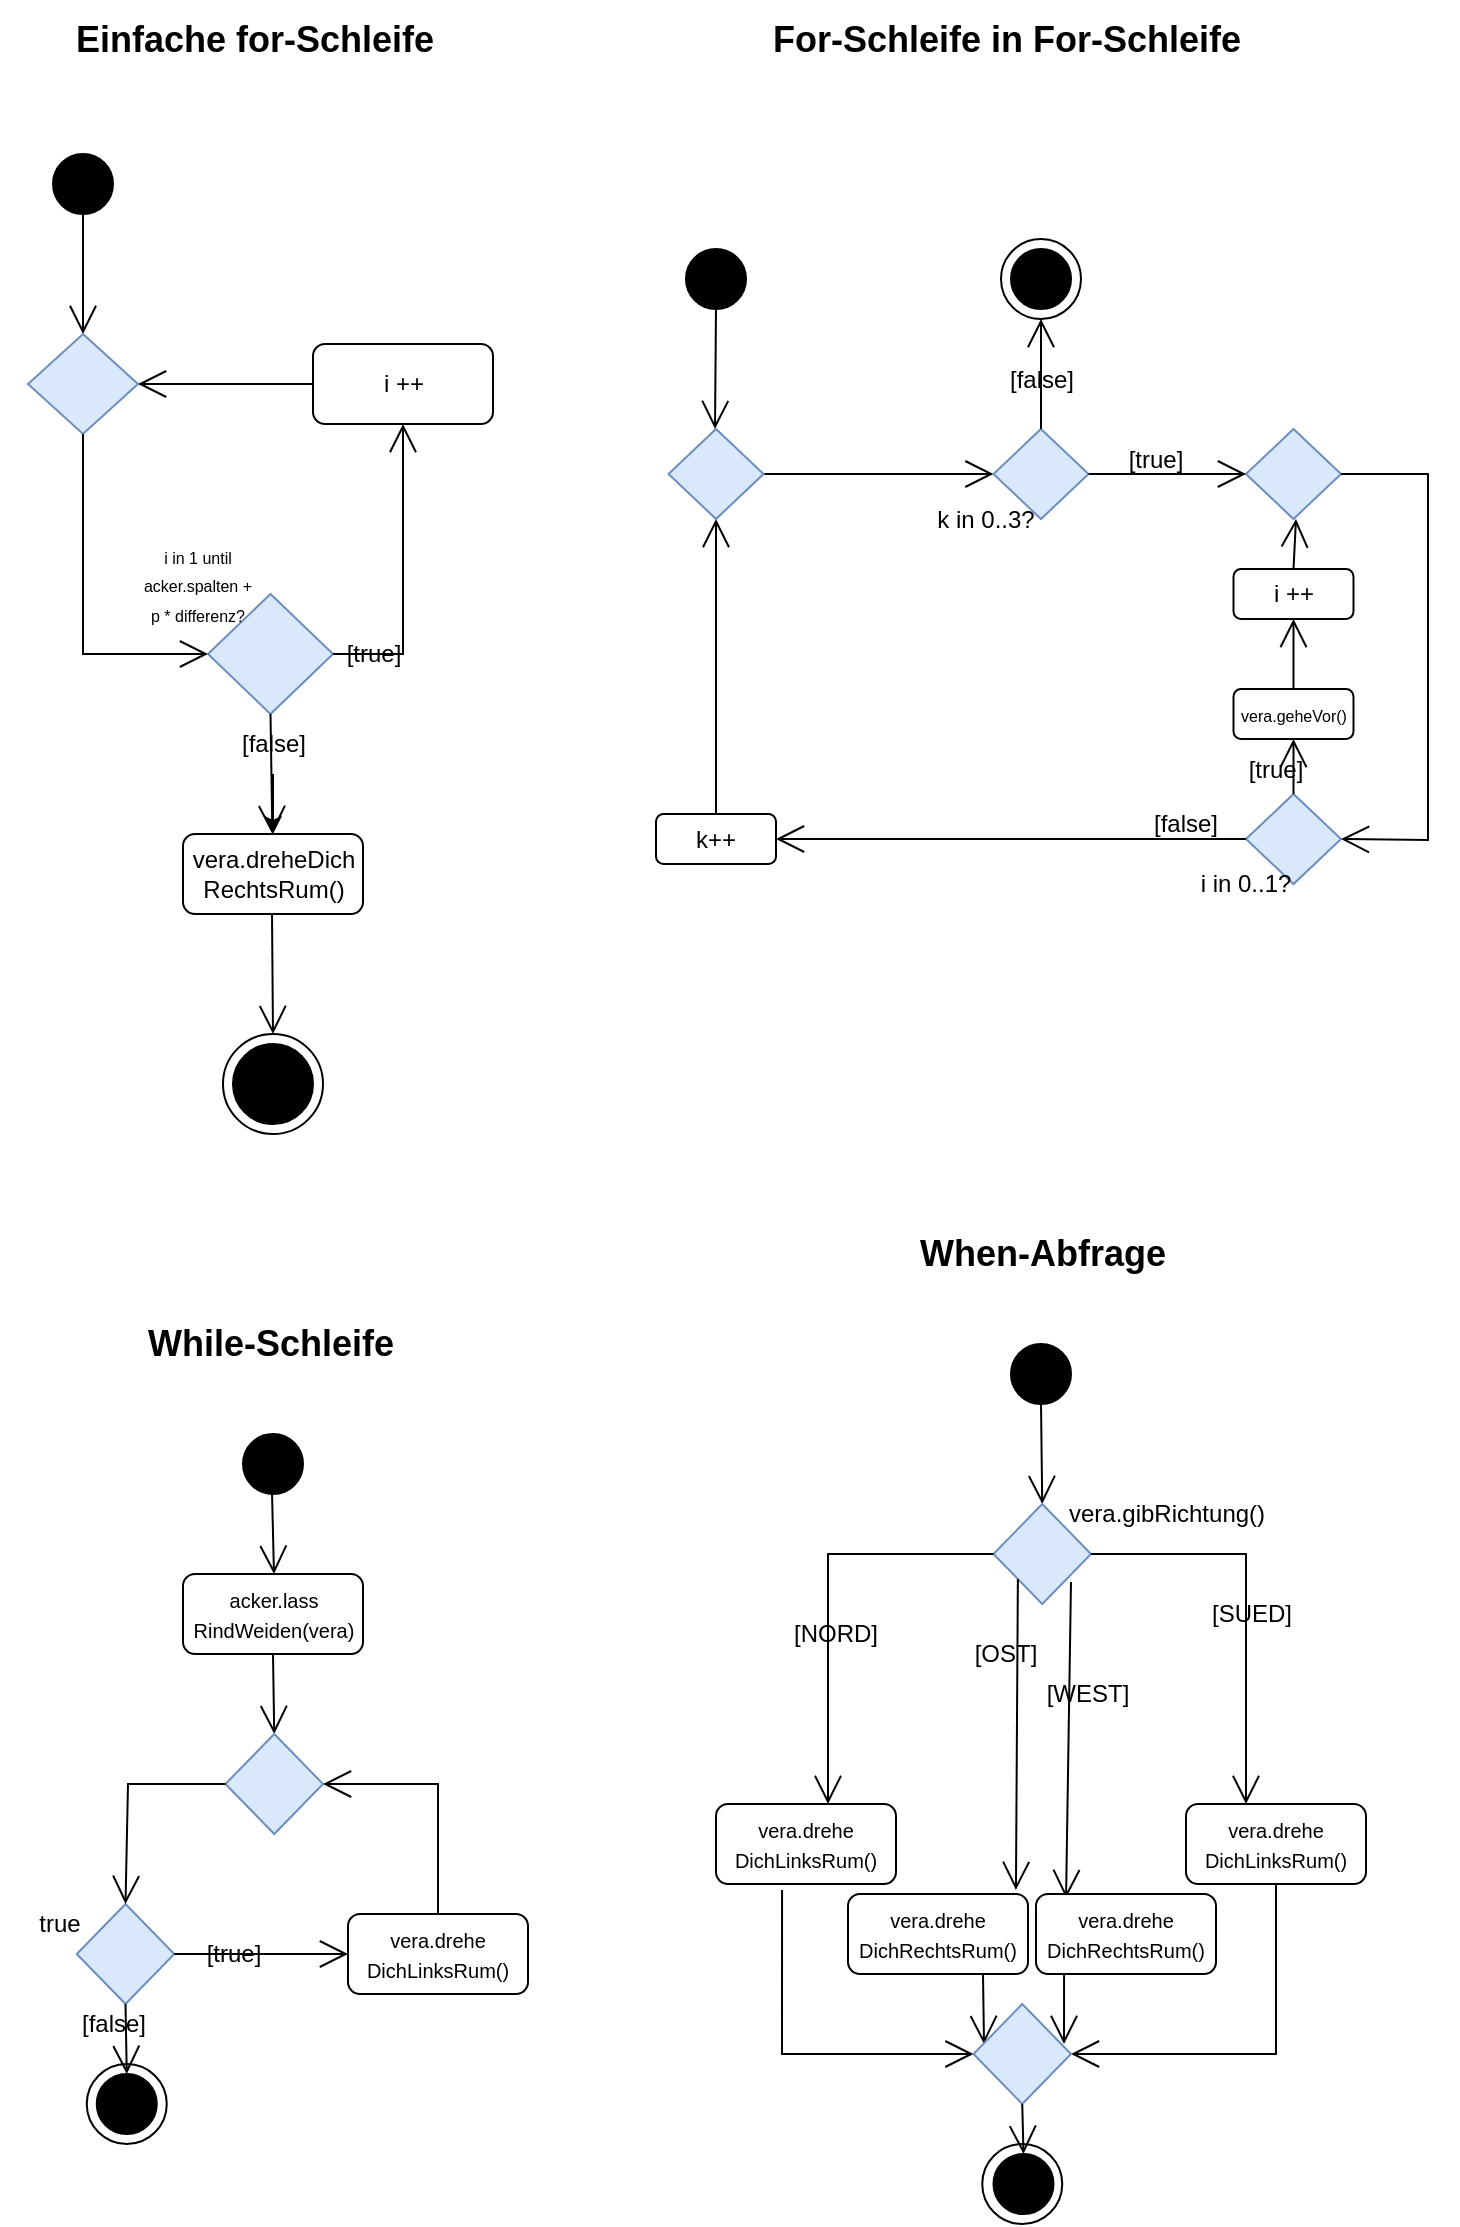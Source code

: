 <mxfile version="26.0.6" pages="2">
  <diagram name="Seite-1" id="B0YI41_dNEJYb-Yr5A8I">
    <mxGraphModel dx="1464" dy="774" grid="1" gridSize="10" guides="1" tooltips="1" connect="1" arrows="1" fold="1" page="1" pageScale="1" pageWidth="827" pageHeight="1169" math="0" shadow="0">
      <root>
        <mxCell id="0" />
        <mxCell id="1" parent="0" />
        <mxCell id="b0nGbMxbhNJSgptDqxXZ-1" value="" style="ellipse;whiteSpace=wrap;html=1;aspect=fixed;fillColor=#000000;" parent="1" vertex="1">
          <mxGeometry x="112.5" y="130" width="30" height="30" as="geometry" />
        </mxCell>
        <mxCell id="b0nGbMxbhNJSgptDqxXZ-2" value="" style="endArrow=open;endFill=1;endSize=12;html=1;rounded=0;exitX=0.5;exitY=1;exitDx=0;exitDy=0;" parent="1" source="b0nGbMxbhNJSgptDqxXZ-1" edge="1">
          <mxGeometry width="160" relative="1" as="geometry">
            <mxPoint x="122.5" y="320" as="sourcePoint" />
            <mxPoint x="127.5" y="220" as="targetPoint" />
          </mxGeometry>
        </mxCell>
        <mxCell id="b0nGbMxbhNJSgptDqxXZ-3" value="" style="rhombus;whiteSpace=wrap;html=1;fillColor=#dae8fc;strokeColor=#6c8ebf;" parent="1" vertex="1">
          <mxGeometry x="100" y="220" width="55" height="50" as="geometry" />
        </mxCell>
        <mxCell id="b0nGbMxbhNJSgptDqxXZ-4" value="" style="endArrow=open;endFill=1;endSize=12;html=1;rounded=0;entryX=1;entryY=0.5;entryDx=0;entryDy=0;exitX=0;exitY=0.5;exitDx=0;exitDy=0;" parent="1" source="b0nGbMxbhNJSgptDqxXZ-5" target="b0nGbMxbhNJSgptDqxXZ-3" edge="1">
          <mxGeometry width="160" relative="1" as="geometry">
            <mxPoint x="302.5" y="260" as="sourcePoint" />
            <mxPoint x="222.5" y="270" as="targetPoint" />
          </mxGeometry>
        </mxCell>
        <mxCell id="b0nGbMxbhNJSgptDqxXZ-5" value="i ++" style="rounded=1;whiteSpace=wrap;html=1;" parent="1" vertex="1">
          <mxGeometry x="242.5" y="225" width="90" height="40" as="geometry" />
        </mxCell>
        <mxCell id="b0nGbMxbhNJSgptDqxXZ-6" value="" style="endArrow=open;endFill=1;endSize=12;html=1;rounded=0;exitX=0.5;exitY=1;exitDx=0;exitDy=0;entryX=0;entryY=0.5;entryDx=0;entryDy=0;" parent="1" source="b0nGbMxbhNJSgptDqxXZ-3" target="b0nGbMxbhNJSgptDqxXZ-7" edge="1">
          <mxGeometry width="160" relative="1" as="geometry">
            <mxPoint x="287.5" y="420" as="sourcePoint" />
            <mxPoint x="232.5" y="400" as="targetPoint" />
            <Array as="points">
              <mxPoint x="127.5" y="380" />
            </Array>
          </mxGeometry>
        </mxCell>
        <mxCell id="b0nGbMxbhNJSgptDqxXZ-7" value="" style="rhombus;whiteSpace=wrap;html=1;fillColor=#dae8fc;strokeColor=#6c8ebf;" parent="1" vertex="1">
          <mxGeometry x="190" y="350" width="62.5" height="60" as="geometry" />
        </mxCell>
        <mxCell id="b0nGbMxbhNJSgptDqxXZ-9" value="" style="endArrow=open;endFill=1;endSize=12;html=1;rounded=0;entryX=0.5;entryY=1;entryDx=0;entryDy=0;exitX=1;exitY=0.5;exitDx=0;exitDy=0;" parent="1" source="b0nGbMxbhNJSgptDqxXZ-7" target="b0nGbMxbhNJSgptDqxXZ-5" edge="1">
          <mxGeometry width="160" relative="1" as="geometry">
            <mxPoint x="477.5" y="310" as="sourcePoint" />
            <mxPoint x="342.5" y="310" as="targetPoint" />
            <Array as="points">
              <mxPoint x="287.5" y="380" />
            </Array>
          </mxGeometry>
        </mxCell>
        <mxCell id="b0nGbMxbhNJSgptDqxXZ-10" value="" style="endArrow=open;endFill=1;endSize=12;html=1;rounded=0;exitX=0.5;exitY=1;exitDx=0;exitDy=0;" parent="1" source="b0nGbMxbhNJSgptDqxXZ-7" target="b0nGbMxbhNJSgptDqxXZ-11" edge="1">
          <mxGeometry width="160" relative="1" as="geometry">
            <mxPoint x="312.5" y="580" as="sourcePoint" />
            <mxPoint x="272.5" y="560" as="targetPoint" />
          </mxGeometry>
        </mxCell>
        <mxCell id="b0nGbMxbhNJSgptDqxXZ-11" value="vera.dreheDich&lt;div&gt;RechtsRum()&lt;/div&gt;" style="rounded=1;whiteSpace=wrap;html=1;" parent="1" vertex="1">
          <mxGeometry x="177.5" y="470" width="90" height="40" as="geometry" />
        </mxCell>
        <mxCell id="b0nGbMxbhNJSgptDqxXZ-12" value="" style="endArrow=open;endFill=1;endSize=12;html=1;rounded=0;exitX=0.5;exitY=1;exitDx=0;exitDy=0;" parent="1" edge="1">
          <mxGeometry width="160" relative="1" as="geometry">
            <mxPoint x="222" y="510" as="sourcePoint" />
            <mxPoint x="222.5" y="570" as="targetPoint" />
          </mxGeometry>
        </mxCell>
        <mxCell id="b0nGbMxbhNJSgptDqxXZ-13" value="" style="ellipse;whiteSpace=wrap;html=1;aspect=fixed;fillColor=#000000;" parent="1" vertex="1">
          <mxGeometry x="202.5" y="575" width="40" height="40" as="geometry" />
        </mxCell>
        <mxCell id="b0nGbMxbhNJSgptDqxXZ-14" value="" style="ellipse;whiteSpace=wrap;html=1;aspect=fixed;fillColor=none;" parent="1" vertex="1">
          <mxGeometry x="197.5" y="570" width="50" height="50" as="geometry" />
        </mxCell>
        <mxCell id="b0nGbMxbhNJSgptDqxXZ-15" value="[true]" style="text;html=1;align=center;verticalAlign=middle;whiteSpace=wrap;rounded=0;" parent="1" vertex="1">
          <mxGeometry x="242.5" y="365" width="60" height="30" as="geometry" />
        </mxCell>
        <mxCell id="b0nGbMxbhNJSgptDqxXZ-61" value="" style="edgeStyle=orthogonalEdgeStyle;rounded=0;orthogonalLoop=1;jettySize=auto;html=1;" parent="1" source="b0nGbMxbhNJSgptDqxXZ-16" target="b0nGbMxbhNJSgptDqxXZ-11" edge="1">
          <mxGeometry relative="1" as="geometry" />
        </mxCell>
        <mxCell id="b0nGbMxbhNJSgptDqxXZ-16" value="[false]" style="text;html=1;align=center;verticalAlign=middle;whiteSpace=wrap;rounded=0;" parent="1" vertex="1">
          <mxGeometry x="192.5" y="410" width="60" height="30" as="geometry" />
        </mxCell>
        <mxCell id="b0nGbMxbhNJSgptDqxXZ-17" value="&lt;b&gt;&lt;font style=&quot;font-size: 18px;&quot;&gt;Einfache for-Schleife&lt;/font&gt;&lt;/b&gt;" style="text;html=1;align=center;verticalAlign=middle;resizable=0;points=[];autosize=1;strokeColor=none;fillColor=none;" parent="1" vertex="1">
          <mxGeometry x="112.5" y="53" width="200" height="40" as="geometry" />
        </mxCell>
        <mxCell id="b0nGbMxbhNJSgptDqxXZ-18" value="&lt;b&gt;&lt;font style=&quot;font-size: 18px;&quot;&gt;For-Schleife in For-Schleife&lt;/font&gt;&lt;/b&gt;" style="text;html=1;align=center;verticalAlign=middle;resizable=0;points=[];autosize=1;strokeColor=none;fillColor=none;" parent="1" vertex="1">
          <mxGeometry x="459" y="53" width="260" height="40" as="geometry" />
        </mxCell>
        <mxCell id="b0nGbMxbhNJSgptDqxXZ-50" value="" style="ellipse;whiteSpace=wrap;html=1;aspect=fixed;fillColor=#000000;" parent="1" vertex="1">
          <mxGeometry x="429" y="177.5" width="30" height="30" as="geometry" />
        </mxCell>
        <mxCell id="b0nGbMxbhNJSgptDqxXZ-52" value="" style="endArrow=open;endFill=1;endSize=12;html=1;rounded=0;exitX=0.5;exitY=1;exitDx=0;exitDy=0;" parent="1" edge="1">
          <mxGeometry width="160" relative="1" as="geometry">
            <mxPoint x="444" y="207.5" as="sourcePoint" />
            <mxPoint x="443.5" y="267.5" as="targetPoint" />
          </mxGeometry>
        </mxCell>
        <mxCell id="b0nGbMxbhNJSgptDqxXZ-53" value="" style="endArrow=open;endFill=1;endSize=12;html=1;rounded=0;exitX=1;exitY=0.5;exitDx=0;exitDy=0;entryX=0;entryY=0.5;entryDx=0;entryDy=0;" parent="1" source="b0nGbMxbhNJSgptDqxXZ-73" target="b0nGbMxbhNJSgptDqxXZ-59" edge="1">
          <mxGeometry width="160" relative="1" as="geometry">
            <mxPoint x="559.5" y="292" as="sourcePoint" />
            <mxPoint x="529" y="290.5" as="targetPoint" />
          </mxGeometry>
        </mxCell>
        <mxCell id="b0nGbMxbhNJSgptDqxXZ-54" value="i ++" style="rounded=1;whiteSpace=wrap;html=1;" parent="1" vertex="1">
          <mxGeometry x="702.75" y="337.5" width="60" height="25" as="geometry" />
        </mxCell>
        <mxCell id="b0nGbMxbhNJSgptDqxXZ-55" value="" style="endArrow=open;endFill=1;endSize=12;html=1;rounded=0;entryX=0.5;entryY=1;entryDx=0;entryDy=0;exitX=0.5;exitY=0;exitDx=0;exitDy=0;" parent="1" source="b0nGbMxbhNJSgptDqxXZ-54" edge="1">
          <mxGeometry width="160" relative="1" as="geometry">
            <mxPoint x="734" y="347.5" as="sourcePoint" />
            <mxPoint x="734" y="312.5" as="targetPoint" />
            <Array as="points" />
          </mxGeometry>
        </mxCell>
        <mxCell id="b0nGbMxbhNJSgptDqxXZ-56" value="[true]" style="text;html=1;align=center;verticalAlign=middle;whiteSpace=wrap;rounded=0;" parent="1" vertex="1">
          <mxGeometry x="634" y="267.5" width="60" height="30" as="geometry" />
        </mxCell>
        <mxCell id="b0nGbMxbhNJSgptDqxXZ-59" value="" style="rhombus;whiteSpace=wrap;html=1;fillColor=#dae8fc;strokeColor=#6c8ebf;" parent="1" vertex="1">
          <mxGeometry x="582.75" y="267.5" width="47.5" height="45" as="geometry" />
        </mxCell>
        <mxCell id="b0nGbMxbhNJSgptDqxXZ-60" value="" style="endArrow=open;endFill=1;endSize=12;html=1;rounded=0;entryX=0.5;entryY=1;entryDx=0;entryDy=0;exitX=0.5;exitY=0;exitDx=0;exitDy=0;" parent="1" source="b0nGbMxbhNJSgptDqxXZ-84" target="b0nGbMxbhNJSgptDqxXZ-73" edge="1">
          <mxGeometry width="160" relative="1" as="geometry">
            <mxPoint x="444" y="457.5" as="sourcePoint" />
            <mxPoint x="509" y="467.5" as="targetPoint" />
            <Array as="points">
              <mxPoint x="444" y="387.5" />
            </Array>
          </mxGeometry>
        </mxCell>
        <mxCell id="b0nGbMxbhNJSgptDqxXZ-64" value="[false]" style="text;html=1;align=center;verticalAlign=middle;whiteSpace=wrap;rounded=0;" parent="1" vertex="1">
          <mxGeometry x="576.5" y="227.5" width="60" height="30" as="geometry" />
        </mxCell>
        <mxCell id="b0nGbMxbhNJSgptDqxXZ-67" value="" style="ellipse;whiteSpace=wrap;html=1;aspect=fixed;fillColor=none;" parent="1" vertex="1">
          <mxGeometry x="586.5" y="172.5" width="40" height="40" as="geometry" />
        </mxCell>
        <mxCell id="b0nGbMxbhNJSgptDqxXZ-70" value="" style="ellipse;whiteSpace=wrap;html=1;aspect=fixed;fillColor=#000000;" parent="1" vertex="1">
          <mxGeometry x="591.5" y="177.5" width="30" height="30" as="geometry" />
        </mxCell>
        <mxCell id="b0nGbMxbhNJSgptDqxXZ-73" value="" style="rhombus;whiteSpace=wrap;html=1;fillColor=#dae8fc;strokeColor=#6c8ebf;" parent="1" vertex="1">
          <mxGeometry x="420.25" y="267.5" width="47.5" height="45" as="geometry" />
        </mxCell>
        <mxCell id="b0nGbMxbhNJSgptDqxXZ-74" value="" style="rhombus;whiteSpace=wrap;html=1;fillColor=#dae8fc;strokeColor=#6c8ebf;" parent="1" vertex="1">
          <mxGeometry x="709" y="267.5" width="47.5" height="45" as="geometry" />
        </mxCell>
        <mxCell id="b0nGbMxbhNJSgptDqxXZ-75" value="" style="endArrow=open;endFill=1;endSize=12;html=1;rounded=0;entryX=0;entryY=0.5;entryDx=0;entryDy=0;exitX=1;exitY=0.5;exitDx=0;exitDy=0;" parent="1" source="b0nGbMxbhNJSgptDqxXZ-59" target="b0nGbMxbhNJSgptDqxXZ-74" edge="1">
          <mxGeometry width="160" relative="1" as="geometry">
            <mxPoint x="629" y="297.5" as="sourcePoint" />
            <mxPoint x="734" y="300.5" as="targetPoint" />
          </mxGeometry>
        </mxCell>
        <mxCell id="b0nGbMxbhNJSgptDqxXZ-76" value="" style="endArrow=open;endFill=1;endSize=12;html=1;rounded=0;entryX=0.5;entryY=1;entryDx=0;entryDy=0;exitX=0.5;exitY=0;exitDx=0;exitDy=0;" parent="1" source="b0nGbMxbhNJSgptDqxXZ-59" edge="1">
          <mxGeometry width="160" relative="1" as="geometry">
            <mxPoint x="571.5" y="327.5" as="sourcePoint" />
            <mxPoint x="606.5" y="212.5" as="targetPoint" />
            <Array as="points">
              <mxPoint x="607" y="267.5" />
            </Array>
          </mxGeometry>
        </mxCell>
        <mxCell id="b0nGbMxbhNJSgptDqxXZ-78" value="&lt;font style=&quot;font-size: 8px;&quot;&gt;vera.geheVor()&lt;/font&gt;" style="rounded=1;whiteSpace=wrap;html=1;" parent="1" vertex="1">
          <mxGeometry x="702.75" y="397.5" width="60" height="25" as="geometry" />
        </mxCell>
        <mxCell id="b0nGbMxbhNJSgptDqxXZ-80" value="" style="endArrow=open;endFill=1;endSize=12;html=1;rounded=0;entryX=0.5;entryY=1;entryDx=0;entryDy=0;" parent="1" source="b0nGbMxbhNJSgptDqxXZ-78" target="b0nGbMxbhNJSgptDqxXZ-54" edge="1">
          <mxGeometry width="160" relative="1" as="geometry">
            <mxPoint x="744" y="357.5" as="sourcePoint" />
            <mxPoint x="744" y="322.5" as="targetPoint" />
            <Array as="points" />
          </mxGeometry>
        </mxCell>
        <mxCell id="b0nGbMxbhNJSgptDqxXZ-82" value="" style="rhombus;whiteSpace=wrap;html=1;fillColor=#dae8fc;strokeColor=#6c8ebf;" parent="1" vertex="1">
          <mxGeometry x="709" y="450" width="47.5" height="45" as="geometry" />
        </mxCell>
        <mxCell id="b0nGbMxbhNJSgptDqxXZ-83" value="" style="endArrow=open;endFill=1;endSize=12;html=1;rounded=0;exitX=0.5;exitY=0;exitDx=0;exitDy=0;entryX=0.5;entryY=1;entryDx=0;entryDy=0;" parent="1" source="b0nGbMxbhNJSgptDqxXZ-82" target="b0nGbMxbhNJSgptDqxXZ-78" edge="1">
          <mxGeometry width="160" relative="1" as="geometry">
            <mxPoint x="743" y="407.5" as="sourcePoint" />
            <mxPoint x="733" y="427.5" as="targetPoint" />
            <Array as="points" />
          </mxGeometry>
        </mxCell>
        <mxCell id="b0nGbMxbhNJSgptDqxXZ-84" value="k++" style="rounded=1;whiteSpace=wrap;html=1;" parent="1" vertex="1">
          <mxGeometry x="414" y="460" width="60" height="25" as="geometry" />
        </mxCell>
        <mxCell id="b0nGbMxbhNJSgptDqxXZ-85" value="" style="endArrow=open;endFill=1;endSize=12;html=1;rounded=0;entryX=1;entryY=0.5;entryDx=0;entryDy=0;exitX=0;exitY=0.5;exitDx=0;exitDy=0;" parent="1" source="b0nGbMxbhNJSgptDqxXZ-82" target="b0nGbMxbhNJSgptDqxXZ-84" edge="1">
          <mxGeometry width="160" relative="1" as="geometry">
            <mxPoint x="549" y="484" as="sourcePoint" />
            <mxPoint x="549" y="336" as="targetPoint" />
            <Array as="points" />
          </mxGeometry>
        </mxCell>
        <mxCell id="b0nGbMxbhNJSgptDqxXZ-86" value="[true]" style="text;html=1;align=center;verticalAlign=middle;whiteSpace=wrap;rounded=0;" parent="1" vertex="1">
          <mxGeometry x="694" y="422.5" width="60" height="30" as="geometry" />
        </mxCell>
        <mxCell id="b0nGbMxbhNJSgptDqxXZ-89" value="[false]" style="text;html=1;align=center;verticalAlign=middle;whiteSpace=wrap;rounded=0;" parent="1" vertex="1">
          <mxGeometry x="649" y="450" width="60" height="30" as="geometry" />
        </mxCell>
        <mxCell id="b0nGbMxbhNJSgptDqxXZ-90" value="&lt;font style=&quot;font-size: 8px;&quot;&gt;i in 1 until&lt;/font&gt;&lt;div&gt;&lt;font style=&quot;font-size: 8px;&quot;&gt;acker.spalten + p * differenz?&lt;/font&gt;&lt;/div&gt;" style="text;html=1;align=center;verticalAlign=middle;whiteSpace=wrap;rounded=0;" parent="1" vertex="1">
          <mxGeometry x="155" y="330" width="60" height="30" as="geometry" />
        </mxCell>
        <mxCell id="b0nGbMxbhNJSgptDqxXZ-91" value="k in 0..3?" style="text;html=1;align=center;verticalAlign=middle;whiteSpace=wrap;rounded=0;" parent="1" vertex="1">
          <mxGeometry x="549" y="297.5" width="60" height="30" as="geometry" />
        </mxCell>
        <mxCell id="b0nGbMxbhNJSgptDqxXZ-92" value="i in 0..1?" style="text;html=1;align=center;verticalAlign=middle;whiteSpace=wrap;rounded=0;" parent="1" vertex="1">
          <mxGeometry x="679" y="480" width="60" height="30" as="geometry" />
        </mxCell>
        <mxCell id="b0nGbMxbhNJSgptDqxXZ-93" value="" style="endArrow=open;endFill=1;endSize=12;html=1;rounded=0;exitX=1;exitY=0.5;exitDx=0;exitDy=0;entryX=1;entryY=0.5;entryDx=0;entryDy=0;" parent="1" source="b0nGbMxbhNJSgptDqxXZ-74" target="b0nGbMxbhNJSgptDqxXZ-82" edge="1">
          <mxGeometry width="160" relative="1" as="geometry">
            <mxPoint x="810.5" y="335" as="sourcePoint" />
            <mxPoint x="800" y="540" as="targetPoint" />
            <Array as="points">
              <mxPoint x="800" y="290" />
              <mxPoint x="800" y="473" />
            </Array>
          </mxGeometry>
        </mxCell>
        <mxCell id="Xs3OnpY53sxI8iAtIokx-1" value="&lt;b&gt;&lt;font style=&quot;font-size: 18px;&quot;&gt;While-Schleife&lt;/font&gt;&lt;/b&gt;" style="text;html=1;align=center;verticalAlign=middle;resizable=0;points=[];autosize=1;strokeColor=none;fillColor=none;" parent="1" vertex="1">
          <mxGeometry x="146.25" y="705" width="150" height="40" as="geometry" />
        </mxCell>
        <mxCell id="Xs3OnpY53sxI8iAtIokx-2" value="" style="ellipse;whiteSpace=wrap;html=1;aspect=fixed;fillColor=#000000;" parent="1" vertex="1">
          <mxGeometry x="207.5" y="770" width="30" height="30" as="geometry" />
        </mxCell>
        <mxCell id="Xs3OnpY53sxI8iAtIokx-3" value="" style="endArrow=open;endFill=1;endSize=12;html=1;rounded=0;exitX=0.5;exitY=1;exitDx=0;exitDy=0;" parent="1" edge="1">
          <mxGeometry width="160" relative="1" as="geometry">
            <mxPoint x="222.02" y="800" as="sourcePoint" />
            <mxPoint x="223" y="840" as="targetPoint" />
          </mxGeometry>
        </mxCell>
        <mxCell id="Xs3OnpY53sxI8iAtIokx-4" value="&lt;div&gt;&lt;font style=&quot;font-size: 10px;&quot;&gt;acker.lass&lt;/font&gt;&lt;/div&gt;&lt;div&gt;&lt;font style=&quot;font-size: 10px;&quot;&gt;RindWeiden(vera)&lt;/font&gt;&lt;/div&gt;" style="rounded=1;whiteSpace=wrap;html=1;" parent="1" vertex="1">
          <mxGeometry x="177.5" y="840" width="90" height="40" as="geometry" />
        </mxCell>
        <mxCell id="k9s1a2DS-1qGkl4Dh1oG-2" value="" style="endArrow=open;endFill=1;endSize=12;html=1;rounded=0;exitX=0.5;exitY=1;exitDx=0;exitDy=0;entryX=0.5;entryY=0;entryDx=0;entryDy=0;" parent="1" source="Xs3OnpY53sxI8iAtIokx-4" target="k9s1a2DS-1qGkl4Dh1oG-3" edge="1">
          <mxGeometry width="160" relative="1" as="geometry">
            <mxPoint x="280" y="810" as="sourcePoint" />
            <mxPoint x="223" y="920" as="targetPoint" />
          </mxGeometry>
        </mxCell>
        <mxCell id="k9s1a2DS-1qGkl4Dh1oG-3" value="" style="rhombus;whiteSpace=wrap;html=1;fillColor=#dae8fc;strokeColor=#6c8ebf;" parent="1" vertex="1">
          <mxGeometry x="198.75" y="920" width="48.75" height="50" as="geometry" />
        </mxCell>
        <mxCell id="k9s1a2DS-1qGkl4Dh1oG-5" value="&lt;div&gt;&lt;font style=&quot;font-size: 10px;&quot;&gt;vera.&lt;span style=&quot;background-color: transparent; color: light-dark(rgb(0, 0, 0), rgb(255, 255, 255));&quot;&gt;drehe&lt;/span&gt;&lt;/font&gt;&lt;/div&gt;&lt;div&gt;&lt;font style=&quot;font-size: 10px;&quot;&gt;&lt;span style=&quot;background-color: transparent; color: light-dark(rgb(0, 0, 0), rgb(255, 255, 255));&quot;&gt;DichLinksRum()&lt;/span&gt;&lt;/font&gt;&lt;/div&gt;" style="rounded=1;whiteSpace=wrap;html=1;" parent="1" vertex="1">
          <mxGeometry x="260" y="1010" width="90" height="40" as="geometry" />
        </mxCell>
        <mxCell id="k9s1a2DS-1qGkl4Dh1oG-6" value="" style="rhombus;whiteSpace=wrap;html=1;fillColor=#dae8fc;strokeColor=#6c8ebf;" parent="1" vertex="1">
          <mxGeometry x="124.38" y="1005" width="48.75" height="50" as="geometry" />
        </mxCell>
        <mxCell id="k9s1a2DS-1qGkl4Dh1oG-7" value="" style="ellipse;whiteSpace=wrap;html=1;aspect=fixed;fillColor=none;" parent="1" vertex="1">
          <mxGeometry x="129.38" y="1085" width="40" height="40" as="geometry" />
        </mxCell>
        <mxCell id="k9s1a2DS-1qGkl4Dh1oG-8" value="" style="ellipse;whiteSpace=wrap;html=1;aspect=fixed;fillColor=#000000;" parent="1" vertex="1">
          <mxGeometry x="134.38" y="1090" width="30" height="30" as="geometry" />
        </mxCell>
        <mxCell id="k9s1a2DS-1qGkl4Dh1oG-9" value="" style="endArrow=open;endFill=1;endSize=12;html=1;rounded=0;exitX=0.5;exitY=0;exitDx=0;exitDy=0;entryX=1;entryY=0.5;entryDx=0;entryDy=0;" parent="1" source="k9s1a2DS-1qGkl4Dh1oG-5" target="k9s1a2DS-1qGkl4Dh1oG-3" edge="1">
          <mxGeometry width="160" relative="1" as="geometry">
            <mxPoint x="290" y="830" as="sourcePoint" />
            <mxPoint x="233" y="850" as="targetPoint" />
            <Array as="points">
              <mxPoint x="305" y="945" />
            </Array>
          </mxGeometry>
        </mxCell>
        <mxCell id="k9s1a2DS-1qGkl4Dh1oG-10" value="" style="endArrow=open;endFill=1;endSize=12;html=1;rounded=0;exitX=0;exitY=0.5;exitDx=0;exitDy=0;entryX=0.5;entryY=0;entryDx=0;entryDy=0;" parent="1" source="k9s1a2DS-1qGkl4Dh1oG-3" target="k9s1a2DS-1qGkl4Dh1oG-6" edge="1">
          <mxGeometry width="160" relative="1" as="geometry">
            <mxPoint x="233" y="890" as="sourcePoint" />
            <mxPoint x="233" y="930" as="targetPoint" />
            <Array as="points">
              <mxPoint x="150" y="945" />
            </Array>
          </mxGeometry>
        </mxCell>
        <mxCell id="k9s1a2DS-1qGkl4Dh1oG-11" value="" style="endArrow=open;endFill=1;endSize=12;html=1;rounded=0;exitX=1;exitY=0.5;exitDx=0;exitDy=0;entryX=0;entryY=0.5;entryDx=0;entryDy=0;" parent="1" source="k9s1a2DS-1qGkl4Dh1oG-6" target="k9s1a2DS-1qGkl4Dh1oG-5" edge="1">
          <mxGeometry width="160" relative="1" as="geometry">
            <mxPoint x="233" y="890" as="sourcePoint" />
            <mxPoint x="233" y="930" as="targetPoint" />
          </mxGeometry>
        </mxCell>
        <mxCell id="k9s1a2DS-1qGkl4Dh1oG-12" value="" style="endArrow=open;endFill=1;endSize=12;html=1;rounded=0;exitX=0.5;exitY=1;exitDx=0;exitDy=0;entryX=0.5;entryY=0;entryDx=0;entryDy=0;" parent="1" source="k9s1a2DS-1qGkl4Dh1oG-6" target="k9s1a2DS-1qGkl4Dh1oG-8" edge="1">
          <mxGeometry width="160" relative="1" as="geometry">
            <mxPoint x="233" y="890" as="sourcePoint" />
            <mxPoint x="233" y="930" as="targetPoint" />
          </mxGeometry>
        </mxCell>
        <mxCell id="k9s1a2DS-1qGkl4Dh1oG-13" value="[true]" style="text;html=1;align=center;verticalAlign=middle;whiteSpace=wrap;rounded=0;" parent="1" vertex="1">
          <mxGeometry x="173.13" y="1015" width="60" height="30" as="geometry" />
        </mxCell>
        <mxCell id="k9s1a2DS-1qGkl4Dh1oG-14" value="[false]" style="text;html=1;align=center;verticalAlign=middle;whiteSpace=wrap;rounded=0;" parent="1" vertex="1">
          <mxGeometry x="112.5" y="1050" width="60" height="30" as="geometry" />
        </mxCell>
        <mxCell id="k9s1a2DS-1qGkl4Dh1oG-16" value="true" style="text;html=1;align=center;verticalAlign=middle;whiteSpace=wrap;rounded=0;" parent="1" vertex="1">
          <mxGeometry x="86.25" y="1000" width="60" height="30" as="geometry" />
        </mxCell>
        <mxCell id="Me-R6-3CtwJaA279GoI4-1" value="&lt;b&gt;&lt;font style=&quot;font-size: 18px;&quot;&gt;When-Abfrage&lt;/font&gt;&lt;/b&gt;" style="text;html=1;align=center;verticalAlign=middle;resizable=0;points=[];autosize=1;strokeColor=none;fillColor=none;" vertex="1" parent="1">
          <mxGeometry x="531.5" y="660" width="150" height="40" as="geometry" />
        </mxCell>
        <mxCell id="Me-R6-3CtwJaA279GoI4-3" value="" style="ellipse;whiteSpace=wrap;html=1;aspect=fixed;fillColor=#000000;" vertex="1" parent="1">
          <mxGeometry x="591.5" y="725" width="30" height="30" as="geometry" />
        </mxCell>
        <mxCell id="Me-R6-3CtwJaA279GoI4-4" value="" style="endArrow=open;endFill=1;endSize=12;html=1;rounded=0;exitX=0.5;exitY=1;exitDx=0;exitDy=0;entryX=0.5;entryY=0;entryDx=0;entryDy=0;" edge="1" parent="1" source="Me-R6-3CtwJaA279GoI4-3" target="Me-R6-3CtwJaA279GoI4-5">
          <mxGeometry width="160" relative="1" as="geometry">
            <mxPoint x="232.02" y="765" as="sourcePoint" />
            <mxPoint x="607" y="795" as="targetPoint" />
          </mxGeometry>
        </mxCell>
        <mxCell id="Me-R6-3CtwJaA279GoI4-5" value="" style="rhombus;whiteSpace=wrap;html=1;fillColor=#dae8fc;strokeColor=#6c8ebf;" vertex="1" parent="1">
          <mxGeometry x="582.75" y="805" width="48.75" height="50" as="geometry" />
        </mxCell>
        <mxCell id="Me-R6-3CtwJaA279GoI4-7" value="vera.gibRichtung()" style="text;html=1;align=center;verticalAlign=middle;resizable=0;points=[];autosize=1;strokeColor=none;fillColor=none;" vertex="1" parent="1">
          <mxGeometry x="609" y="795" width="120" height="30" as="geometry" />
        </mxCell>
        <mxCell id="Me-R6-3CtwJaA279GoI4-8" value="" style="endArrow=open;endFill=1;endSize=12;html=1;rounded=0;exitX=0;exitY=0.5;exitDx=0;exitDy=0;" edge="1" parent="1" source="Me-R6-3CtwJaA279GoI4-5">
          <mxGeometry width="160" relative="1" as="geometry">
            <mxPoint x="500" y="865" as="sourcePoint" />
            <mxPoint x="500" y="955" as="targetPoint" />
            <Array as="points">
              <mxPoint x="500" y="830" />
            </Array>
          </mxGeometry>
        </mxCell>
        <mxCell id="Me-R6-3CtwJaA279GoI4-9" value="" style="endArrow=open;endFill=1;endSize=12;html=1;rounded=0;exitX=0;exitY=1;exitDx=0;exitDy=0;entryX=0.933;entryY=-0.05;entryDx=0;entryDy=0;entryPerimeter=0;" edge="1" parent="1" source="Me-R6-3CtwJaA279GoI4-5" target="Me-R6-3CtwJaA279GoI4-20">
          <mxGeometry width="160" relative="1" as="geometry">
            <mxPoint x="617" y="765" as="sourcePoint" />
            <mxPoint x="595" y="955" as="targetPoint" />
          </mxGeometry>
        </mxCell>
        <mxCell id="Me-R6-3CtwJaA279GoI4-10" value="" style="endArrow=open;endFill=1;endSize=12;html=1;rounded=0;exitX=0;exitY=1;exitDx=0;exitDy=0;entryX=0.167;entryY=0.05;entryDx=0;entryDy=0;entryPerimeter=0;" edge="1" parent="1" target="Me-R6-3CtwJaA279GoI4-21">
          <mxGeometry width="160" relative="1" as="geometry">
            <mxPoint x="621.5" y="844" as="sourcePoint" />
            <mxPoint x="621.5" y="956" as="targetPoint" />
          </mxGeometry>
        </mxCell>
        <mxCell id="Me-R6-3CtwJaA279GoI4-11" value="" style="endArrow=open;endFill=1;endSize=12;html=1;rounded=0;exitX=1;exitY=0.5;exitDx=0;exitDy=0;" edge="1" parent="1" source="Me-R6-3CtwJaA279GoI4-5">
          <mxGeometry width="160" relative="1" as="geometry">
            <mxPoint x="792" y="830" as="sourcePoint" />
            <mxPoint x="709" y="955" as="targetPoint" />
            <Array as="points">
              <mxPoint x="709" y="830" />
            </Array>
          </mxGeometry>
        </mxCell>
        <mxCell id="Me-R6-3CtwJaA279GoI4-12" value="[NORD]" style="text;html=1;align=center;verticalAlign=middle;whiteSpace=wrap;rounded=0;" vertex="1" parent="1">
          <mxGeometry x="474" y="855" width="60" height="30" as="geometry" />
        </mxCell>
        <mxCell id="Me-R6-3CtwJaA279GoI4-13" value="[OST]" style="text;html=1;align=center;verticalAlign=middle;whiteSpace=wrap;rounded=0;" vertex="1" parent="1">
          <mxGeometry x="559" y="865" width="60" height="30" as="geometry" />
        </mxCell>
        <mxCell id="Me-R6-3CtwJaA279GoI4-15" value="[WEST]" style="text;html=1;align=center;verticalAlign=middle;whiteSpace=wrap;rounded=0;" vertex="1" parent="1">
          <mxGeometry x="600" y="885" width="60" height="30" as="geometry" />
        </mxCell>
        <mxCell id="Me-R6-3CtwJaA279GoI4-18" value="[SUED]" style="text;html=1;align=center;verticalAlign=middle;whiteSpace=wrap;rounded=0;" vertex="1" parent="1">
          <mxGeometry x="681.5" y="845" width="60" height="30" as="geometry" />
        </mxCell>
        <mxCell id="Me-R6-3CtwJaA279GoI4-19" value="&lt;div&gt;&lt;font style=&quot;font-size: 10px;&quot;&gt;vera.&lt;span style=&quot;background-color: transparent; color: light-dark(rgb(0, 0, 0), rgb(255, 255, 255));&quot;&gt;drehe&lt;/span&gt;&lt;/font&gt;&lt;/div&gt;&lt;div&gt;&lt;font style=&quot;font-size: 10px;&quot;&gt;&lt;span style=&quot;background-color: transparent; color: light-dark(rgb(0, 0, 0), rgb(255, 255, 255));&quot;&gt;DichLinksRum()&lt;/span&gt;&lt;/font&gt;&lt;/div&gt;" style="rounded=1;whiteSpace=wrap;html=1;" vertex="1" parent="1">
          <mxGeometry x="444" y="955" width="90" height="40" as="geometry" />
        </mxCell>
        <mxCell id="Me-R6-3CtwJaA279GoI4-20" value="&lt;div&gt;&lt;font style=&quot;font-size: 10px;&quot;&gt;vera.&lt;span style=&quot;background-color: transparent; color: light-dark(rgb(0, 0, 0), rgb(255, 255, 255));&quot;&gt;drehe&lt;/span&gt;&lt;/font&gt;&lt;/div&gt;&lt;div&gt;&lt;font style=&quot;font-size: 10px;&quot;&gt;&lt;span style=&quot;background-color: transparent; color: light-dark(rgb(0, 0, 0), rgb(255, 255, 255));&quot;&gt;DichRechtsRum()&lt;/span&gt;&lt;/font&gt;&lt;/div&gt;" style="rounded=1;whiteSpace=wrap;html=1;" vertex="1" parent="1">
          <mxGeometry x="510" y="1000" width="90" height="40" as="geometry" />
        </mxCell>
        <mxCell id="Me-R6-3CtwJaA279GoI4-21" value="&lt;div&gt;&lt;font style=&quot;font-size: 10px;&quot;&gt;vera.&lt;span style=&quot;background-color: transparent; color: light-dark(rgb(0, 0, 0), rgb(255, 255, 255));&quot;&gt;drehe&lt;/span&gt;&lt;/font&gt;&lt;/div&gt;&lt;div&gt;&lt;font style=&quot;font-size: 10px;&quot;&gt;&lt;span style=&quot;background-color: transparent; color: light-dark(rgb(0, 0, 0), rgb(255, 255, 255));&quot;&gt;DichRechtsRum()&lt;/span&gt;&lt;/font&gt;&lt;/div&gt;" style="rounded=1;whiteSpace=wrap;html=1;" vertex="1" parent="1">
          <mxGeometry x="604" y="1000" width="90" height="40" as="geometry" />
        </mxCell>
        <mxCell id="Me-R6-3CtwJaA279GoI4-22" value="&lt;div&gt;&lt;font style=&quot;font-size: 10px;&quot;&gt;vera.&lt;span style=&quot;background-color: transparent; color: light-dark(rgb(0, 0, 0), rgb(255, 255, 255));&quot;&gt;drehe&lt;/span&gt;&lt;/font&gt;&lt;/div&gt;&lt;div&gt;&lt;font style=&quot;font-size: 10px;&quot;&gt;&lt;span style=&quot;background-color: transparent; color: light-dark(rgb(0, 0, 0), rgb(255, 255, 255));&quot;&gt;DichLinksRum()&lt;/span&gt;&lt;/font&gt;&lt;/div&gt;" style="rounded=1;whiteSpace=wrap;html=1;" vertex="1" parent="1">
          <mxGeometry x="679" y="955" width="90" height="40" as="geometry" />
        </mxCell>
        <mxCell id="Me-R6-3CtwJaA279GoI4-23" value="" style="endArrow=open;endFill=1;endSize=12;html=1;rounded=0;exitX=0.367;exitY=1.075;exitDx=0;exitDy=0;exitPerimeter=0;entryX=0;entryY=0.5;entryDx=0;entryDy=0;" edge="1" parent="1" source="Me-R6-3CtwJaA279GoI4-19" target="Me-R6-3CtwJaA279GoI4-27">
          <mxGeometry width="160" relative="1" as="geometry">
            <mxPoint x="617" y="765" as="sourcePoint" />
            <mxPoint x="570" y="1085" as="targetPoint" />
            <Array as="points">
              <mxPoint x="477" y="1080" />
            </Array>
          </mxGeometry>
        </mxCell>
        <mxCell id="Me-R6-3CtwJaA279GoI4-24" value="" style="endArrow=open;endFill=1;endSize=12;html=1;rounded=0;exitX=0.75;exitY=1;exitDx=0;exitDy=0;" edge="1" parent="1" source="Me-R6-3CtwJaA279GoI4-20">
          <mxGeometry width="160" relative="1" as="geometry">
            <mxPoint x="627" y="775" as="sourcePoint" />
            <mxPoint x="578" y="1075" as="targetPoint" />
          </mxGeometry>
        </mxCell>
        <mxCell id="Me-R6-3CtwJaA279GoI4-25" value="" style="endArrow=open;endFill=1;endSize=12;html=1;rounded=0;exitX=0.156;exitY=1;exitDx=0;exitDy=0;exitPerimeter=0;" edge="1" parent="1" source="Me-R6-3CtwJaA279GoI4-21">
          <mxGeometry width="160" relative="1" as="geometry">
            <mxPoint x="620" y="1075" as="sourcePoint" />
            <mxPoint x="618" y="1075" as="targetPoint" />
          </mxGeometry>
        </mxCell>
        <mxCell id="Me-R6-3CtwJaA279GoI4-26" value="" style="endArrow=open;endFill=1;endSize=12;html=1;rounded=0;exitX=0.5;exitY=1;exitDx=0;exitDy=0;entryX=1;entryY=0.5;entryDx=0;entryDy=0;" edge="1" parent="1" source="Me-R6-3CtwJaA279GoI4-22" target="Me-R6-3CtwJaA279GoI4-27">
          <mxGeometry width="160" relative="1" as="geometry">
            <mxPoint x="720" y="1045" as="sourcePoint" />
            <mxPoint x="630" y="1075" as="targetPoint" />
            <Array as="points">
              <mxPoint x="724" y="1080" />
            </Array>
          </mxGeometry>
        </mxCell>
        <mxCell id="Me-R6-3CtwJaA279GoI4-27" value="" style="rhombus;whiteSpace=wrap;html=1;fillColor=#dae8fc;strokeColor=#6c8ebf;" vertex="1" parent="1">
          <mxGeometry x="572.75" y="1055" width="48.75" height="50" as="geometry" />
        </mxCell>
        <mxCell id="Me-R6-3CtwJaA279GoI4-28" value="" style="endArrow=open;endFill=1;endSize=12;html=1;rounded=0;exitX=0.5;exitY=1;exitDx=0;exitDy=0;entryX=0.5;entryY=0;entryDx=0;entryDy=0;" edge="1" parent="1" source="Me-R6-3CtwJaA279GoI4-27" target="Me-R6-3CtwJaA279GoI4-29">
          <mxGeometry width="160" relative="1" as="geometry">
            <mxPoint x="600" y="1110" as="sourcePoint" />
            <mxPoint x="600" y="1140" as="targetPoint" />
          </mxGeometry>
        </mxCell>
        <mxCell id="Me-R6-3CtwJaA279GoI4-29" value="" style="ellipse;whiteSpace=wrap;html=1;aspect=fixed;fillColor=#000000;" vertex="1" parent="1">
          <mxGeometry x="582.75" y="1130" width="30" height="30" as="geometry" />
        </mxCell>
        <mxCell id="Me-R6-3CtwJaA279GoI4-31" value="" style="ellipse;whiteSpace=wrap;html=1;aspect=fixed;fillColor=none;" vertex="1" parent="1">
          <mxGeometry x="577.12" y="1125" width="40" height="40" as="geometry" />
        </mxCell>
      </root>
    </mxGraphModel>
  </diagram>
  <diagram id="Z5dYz5OUU114iNEMZ620" name="Seite-2">
    <mxGraphModel dx="1464" dy="774" grid="1" gridSize="10" guides="1" tooltips="1" connect="1" arrows="1" fold="1" page="1" pageScale="1" pageWidth="827" pageHeight="1169" math="0" shadow="0">
      <root>
        <mxCell id="0" />
        <mxCell id="1" parent="0" />
        <mxCell id="o4I2UPeySVtW-Tne1SSH-1" value="&lt;b&gt;&lt;font style=&quot;font-size: 24px;&quot;&gt;Übersetzungen&lt;/font&gt;&lt;/b&gt;" style="text;html=1;align=center;verticalAlign=middle;resizable=0;points=[];autosize=1;strokeColor=none;fillColor=none;" vertex="1" parent="1">
          <mxGeometry x="314" y="40" width="200" height="40" as="geometry" />
        </mxCell>
        <mxCell id="o4I2UPeySVtW-Tne1SSH-2" value="val acker = mainActivity.acker" style="text;html=1;align=center;verticalAlign=middle;resizable=0;points=[];autosize=1;strokeColor=none;fillColor=none;" vertex="1" parent="1">
          <mxGeometry x="30" y="118" width="180" height="30" as="geometry" />
        </mxCell>
        <mxCell id="o4I2UPeySVtW-Tne1SSH-4" value="" style="edgeStyle=none;orthogonalLoop=1;jettySize=auto;html=1;shape=flexArrow;rounded=1;startSize=8;endSize=8;" edge="1" parent="1">
          <mxGeometry width="100" relative="1" as="geometry">
            <mxPoint x="230" y="132.5" as="sourcePoint" />
            <mxPoint x="500" y="130" as="targetPoint" />
            <Array as="points" />
          </mxGeometry>
        </mxCell>
        <mxCell id="o4I2UPeySVtW-Tne1SSH-5" value="Acker acker = new Acker(3,3)" style="text;html=1;align=center;verticalAlign=middle;resizable=0;points=[];autosize=1;strokeColor=none;fillColor=none;" vertex="1" parent="1">
          <mxGeometry x="520" y="108" width="180" height="30" as="geometry" />
        </mxCell>
        <mxCell id="o4I2UPeySVtW-Tne1SSH-6" value="setze Acker(Acker)" style="text;html=1;align=center;verticalAlign=middle;resizable=0;points=[];autosize=1;strokeColor=none;fillColor=none;" vertex="1" parent="1">
          <mxGeometry x="550" y="130" width="120" height="30" as="geometry" />
        </mxCell>
        <mxCell id="o4I2UPeySVtW-Tne1SSH-7" value="val vera = acker.lassRindWeiden(&quot;Vera&quot;)" style="text;whiteSpace=wrap;html=1;" vertex="1" parent="1">
          <mxGeometry x="40" y="170" width="250" height="40" as="geometry" />
        </mxCell>
        <mxCell id="o4I2UPeySVtW-Tne1SSH-8" value="" style="edgeStyle=none;orthogonalLoop=1;jettySize=auto;html=1;shape=flexArrow;rounded=1;startSize=8;endSize=8;" edge="1" parent="1">
          <mxGeometry width="100" relative="1" as="geometry">
            <mxPoint x="270" y="190" as="sourcePoint" />
            <mxPoint x="500" y="190.5" as="targetPoint" />
            <Array as="points" />
          </mxGeometry>
        </mxCell>
        <mxCell id="o4I2UPeySVtW-Tne1SSH-9" value="Rindvieh vera = new Rindvieh (Vera)" style="text;html=1;align=center;verticalAlign=middle;resizable=0;points=[];autosize=1;strokeColor=none;fillColor=none;" vertex="1" parent="1">
          <mxGeometry x="520" y="170" width="220" height="30" as="geometry" />
        </mxCell>
        <mxCell id="o4I2UPeySVtW-Tne1SSH-10" value="acker.lassRindWeiden()" style="text;html=1;align=center;verticalAlign=middle;resizable=0;points=[];autosize=1;strokeColor=none;fillColor=none;" vertex="1" parent="1">
          <mxGeometry x="535" y="190" width="150" height="30" as="geometry" />
        </mxCell>
      </root>
    </mxGraphModel>
  </diagram>
</mxfile>
